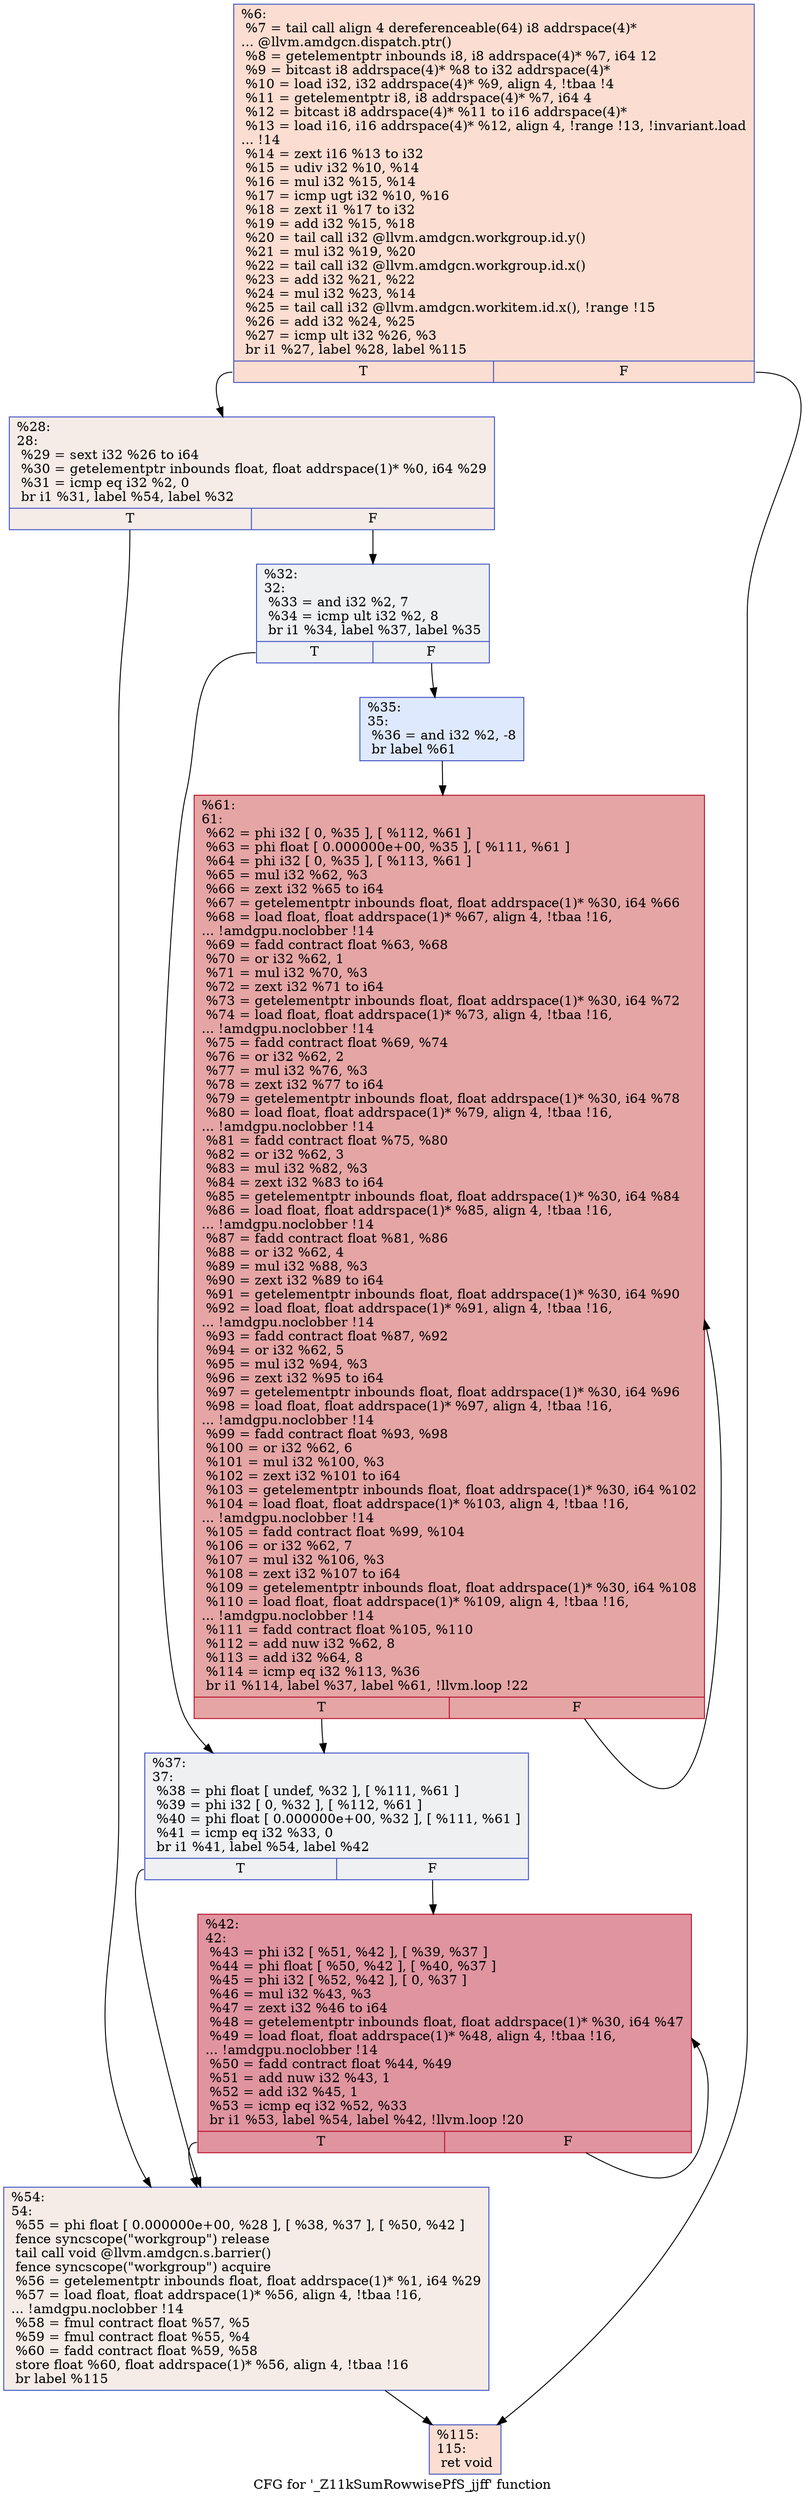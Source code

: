 digraph "CFG for '_Z11kSumRowwisePfS_jjff' function" {
	label="CFG for '_Z11kSumRowwisePfS_jjff' function";

	Node0x4ac4570 [shape=record,color="#3d50c3ff", style=filled, fillcolor="#f7b39670",label="{%6:\l  %7 = tail call align 4 dereferenceable(64) i8 addrspace(4)*\l... @llvm.amdgcn.dispatch.ptr()\l  %8 = getelementptr inbounds i8, i8 addrspace(4)* %7, i64 12\l  %9 = bitcast i8 addrspace(4)* %8 to i32 addrspace(4)*\l  %10 = load i32, i32 addrspace(4)* %9, align 4, !tbaa !4\l  %11 = getelementptr i8, i8 addrspace(4)* %7, i64 4\l  %12 = bitcast i8 addrspace(4)* %11 to i16 addrspace(4)*\l  %13 = load i16, i16 addrspace(4)* %12, align 4, !range !13, !invariant.load\l... !14\l  %14 = zext i16 %13 to i32\l  %15 = udiv i32 %10, %14\l  %16 = mul i32 %15, %14\l  %17 = icmp ugt i32 %10, %16\l  %18 = zext i1 %17 to i32\l  %19 = add i32 %15, %18\l  %20 = tail call i32 @llvm.amdgcn.workgroup.id.y()\l  %21 = mul i32 %19, %20\l  %22 = tail call i32 @llvm.amdgcn.workgroup.id.x()\l  %23 = add i32 %21, %22\l  %24 = mul i32 %23, %14\l  %25 = tail call i32 @llvm.amdgcn.workitem.id.x(), !range !15\l  %26 = add i32 %24, %25\l  %27 = icmp ult i32 %26, %3\l  br i1 %27, label %28, label %115\l|{<s0>T|<s1>F}}"];
	Node0x4ac4570:s0 -> Node0x4ac6da0;
	Node0x4ac4570:s1 -> Node0x4ac6e30;
	Node0x4ac6da0 [shape=record,color="#3d50c3ff", style=filled, fillcolor="#ead5c970",label="{%28:\l28:                                               \l  %29 = sext i32 %26 to i64\l  %30 = getelementptr inbounds float, float addrspace(1)* %0, i64 %29\l  %31 = icmp eq i32 %2, 0\l  br i1 %31, label %54, label %32\l|{<s0>T|<s1>F}}"];
	Node0x4ac6da0:s0 -> Node0x4ac7110;
	Node0x4ac6da0:s1 -> Node0x4ac7160;
	Node0x4ac7160 [shape=record,color="#3d50c3ff", style=filled, fillcolor="#d9dce170",label="{%32:\l32:                                               \l  %33 = and i32 %2, 7\l  %34 = icmp ult i32 %2, 8\l  br i1 %34, label %37, label %35\l|{<s0>T|<s1>F}}"];
	Node0x4ac7160:s0 -> Node0x4ac7540;
	Node0x4ac7160:s1 -> Node0x4ac7590;
	Node0x4ac7590 [shape=record,color="#3d50c3ff", style=filled, fillcolor="#b5cdfa70",label="{%35:\l35:                                               \l  %36 = and i32 %2, -8\l  br label %61\l}"];
	Node0x4ac7590 -> Node0x4ac7790;
	Node0x4ac7540 [shape=record,color="#3d50c3ff", style=filled, fillcolor="#d9dce170",label="{%37:\l37:                                               \l  %38 = phi float [ undef, %32 ], [ %111, %61 ]\l  %39 = phi i32 [ 0, %32 ], [ %112, %61 ]\l  %40 = phi float [ 0.000000e+00, %32 ], [ %111, %61 ]\l  %41 = icmp eq i32 %33, 0\l  br i1 %41, label %54, label %42\l|{<s0>T|<s1>F}}"];
	Node0x4ac7540:s0 -> Node0x4ac7110;
	Node0x4ac7540:s1 -> Node0x4ac8a00;
	Node0x4ac8a00 [shape=record,color="#b70d28ff", style=filled, fillcolor="#b70d2870",label="{%42:\l42:                                               \l  %43 = phi i32 [ %51, %42 ], [ %39, %37 ]\l  %44 = phi float [ %50, %42 ], [ %40, %37 ]\l  %45 = phi i32 [ %52, %42 ], [ 0, %37 ]\l  %46 = mul i32 %43, %3\l  %47 = zext i32 %46 to i64\l  %48 = getelementptr inbounds float, float addrspace(1)* %30, i64 %47\l  %49 = load float, float addrspace(1)* %48, align 4, !tbaa !16,\l... !amdgpu.noclobber !14\l  %50 = fadd contract float %44, %49\l  %51 = add nuw i32 %43, 1\l  %52 = add i32 %45, 1\l  %53 = icmp eq i32 %52, %33\l  br i1 %53, label %54, label %42, !llvm.loop !20\l|{<s0>T|<s1>F}}"];
	Node0x4ac8a00:s0 -> Node0x4ac7110;
	Node0x4ac8a00:s1 -> Node0x4ac8a00;
	Node0x4ac7110 [shape=record,color="#3d50c3ff", style=filled, fillcolor="#ead5c970",label="{%54:\l54:                                               \l  %55 = phi float [ 0.000000e+00, %28 ], [ %38, %37 ], [ %50, %42 ]\l  fence syncscope(\"workgroup\") release\l  tail call void @llvm.amdgcn.s.barrier()\l  fence syncscope(\"workgroup\") acquire\l  %56 = getelementptr inbounds float, float addrspace(1)* %1, i64 %29\l  %57 = load float, float addrspace(1)* %56, align 4, !tbaa !16,\l... !amdgpu.noclobber !14\l  %58 = fmul contract float %57, %5\l  %59 = fmul contract float %55, %4\l  %60 = fadd contract float %59, %58\l  store float %60, float addrspace(1)* %56, align 4, !tbaa !16\l  br label %115\l}"];
	Node0x4ac7110 -> Node0x4ac6e30;
	Node0x4ac7790 [shape=record,color="#b70d28ff", style=filled, fillcolor="#c5333470",label="{%61:\l61:                                               \l  %62 = phi i32 [ 0, %35 ], [ %112, %61 ]\l  %63 = phi float [ 0.000000e+00, %35 ], [ %111, %61 ]\l  %64 = phi i32 [ 0, %35 ], [ %113, %61 ]\l  %65 = mul i32 %62, %3\l  %66 = zext i32 %65 to i64\l  %67 = getelementptr inbounds float, float addrspace(1)* %30, i64 %66\l  %68 = load float, float addrspace(1)* %67, align 4, !tbaa !16,\l... !amdgpu.noclobber !14\l  %69 = fadd contract float %63, %68\l  %70 = or i32 %62, 1\l  %71 = mul i32 %70, %3\l  %72 = zext i32 %71 to i64\l  %73 = getelementptr inbounds float, float addrspace(1)* %30, i64 %72\l  %74 = load float, float addrspace(1)* %73, align 4, !tbaa !16,\l... !amdgpu.noclobber !14\l  %75 = fadd contract float %69, %74\l  %76 = or i32 %62, 2\l  %77 = mul i32 %76, %3\l  %78 = zext i32 %77 to i64\l  %79 = getelementptr inbounds float, float addrspace(1)* %30, i64 %78\l  %80 = load float, float addrspace(1)* %79, align 4, !tbaa !16,\l... !amdgpu.noclobber !14\l  %81 = fadd contract float %75, %80\l  %82 = or i32 %62, 3\l  %83 = mul i32 %82, %3\l  %84 = zext i32 %83 to i64\l  %85 = getelementptr inbounds float, float addrspace(1)* %30, i64 %84\l  %86 = load float, float addrspace(1)* %85, align 4, !tbaa !16,\l... !amdgpu.noclobber !14\l  %87 = fadd contract float %81, %86\l  %88 = or i32 %62, 4\l  %89 = mul i32 %88, %3\l  %90 = zext i32 %89 to i64\l  %91 = getelementptr inbounds float, float addrspace(1)* %30, i64 %90\l  %92 = load float, float addrspace(1)* %91, align 4, !tbaa !16,\l... !amdgpu.noclobber !14\l  %93 = fadd contract float %87, %92\l  %94 = or i32 %62, 5\l  %95 = mul i32 %94, %3\l  %96 = zext i32 %95 to i64\l  %97 = getelementptr inbounds float, float addrspace(1)* %30, i64 %96\l  %98 = load float, float addrspace(1)* %97, align 4, !tbaa !16,\l... !amdgpu.noclobber !14\l  %99 = fadd contract float %93, %98\l  %100 = or i32 %62, 6\l  %101 = mul i32 %100, %3\l  %102 = zext i32 %101 to i64\l  %103 = getelementptr inbounds float, float addrspace(1)* %30, i64 %102\l  %104 = load float, float addrspace(1)* %103, align 4, !tbaa !16,\l... !amdgpu.noclobber !14\l  %105 = fadd contract float %99, %104\l  %106 = or i32 %62, 7\l  %107 = mul i32 %106, %3\l  %108 = zext i32 %107 to i64\l  %109 = getelementptr inbounds float, float addrspace(1)* %30, i64 %108\l  %110 = load float, float addrspace(1)* %109, align 4, !tbaa !16,\l... !amdgpu.noclobber !14\l  %111 = fadd contract float %105, %110\l  %112 = add nuw i32 %62, 8\l  %113 = add i32 %64, 8\l  %114 = icmp eq i32 %113, %36\l  br i1 %114, label %37, label %61, !llvm.loop !22\l|{<s0>T|<s1>F}}"];
	Node0x4ac7790:s0 -> Node0x4ac7540;
	Node0x4ac7790:s1 -> Node0x4ac7790;
	Node0x4ac6e30 [shape=record,color="#3d50c3ff", style=filled, fillcolor="#f7b39670",label="{%115:\l115:                                              \l  ret void\l}"];
}
